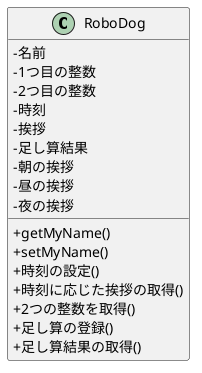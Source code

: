 @startuml
skinparam classAttributeIconSize 0
class RoboDog {
    -名前
    -1つ目の整数
    -2つ目の整数
    -時刻
    -挨拶
    -足し算結果
    -朝の挨拶
    -昼の挨拶
    -夜の挨拶

    +getMyName()
    +setMyName()
    +時刻の設定()
    +時刻に応じた挨拶の取得()
    +2つの整数を取得()
    +足し算の登録()
    +足し算結果の取得()

}
@enduml